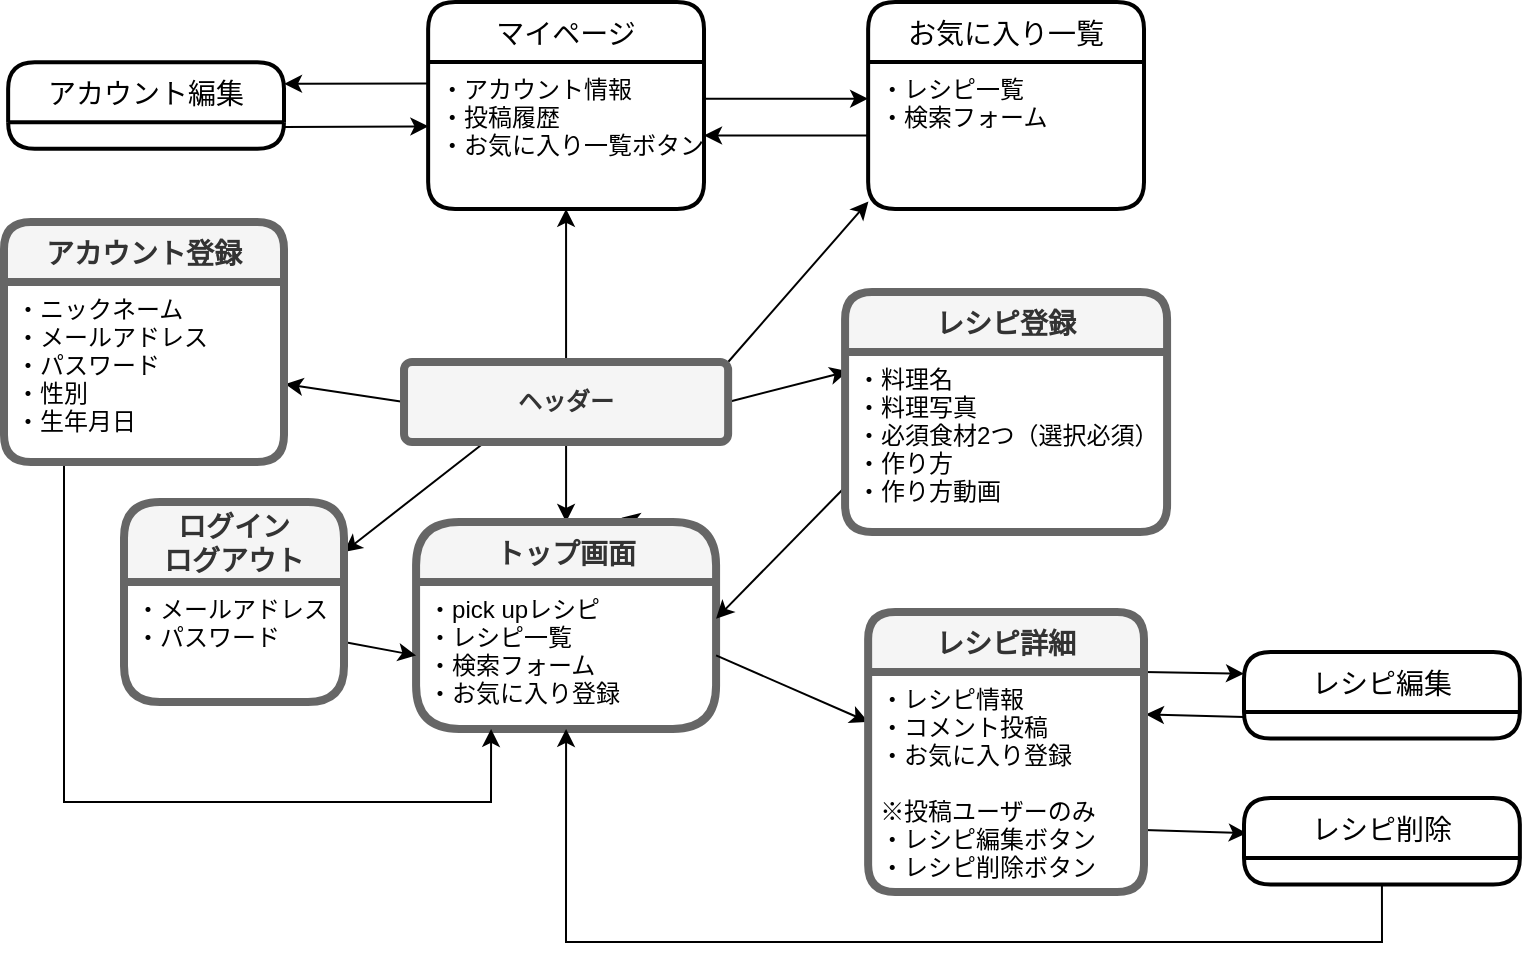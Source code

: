 <mxfile version="13.6.5">
    <diagram id="tW1TTK3NK64K5YK8vKk_" name="ページ1">
        <mxGraphModel dx="251" dy="193" grid="1" gridSize="10" guides="1" tooltips="1" connect="1" arrows="1" fold="1" page="1" pageScale="1" pageWidth="827" pageHeight="1169" math="0" shadow="0">
            <root>
                <mxCell id="0"/>
                <mxCell id="1" parent="0"/>
                <mxCell id="37" style="edgeStyle=none;rounded=0;orthogonalLoop=1;jettySize=auto;html=1;exitX=1;exitY=0.75;exitDx=0;exitDy=0;entryX=0.001;entryY=0.438;entryDx=0;entryDy=0;entryPerimeter=0;" edge="1" parent="1" source="15" target="10">
                    <mxGeometry relative="1" as="geometry"/>
                </mxCell>
                <mxCell id="35" style="edgeStyle=none;rounded=0;orthogonalLoop=1;jettySize=auto;html=1;exitX=0.001;exitY=0.147;exitDx=0;exitDy=0;entryX=1;entryY=0.25;entryDx=0;entryDy=0;exitPerimeter=0;" edge="1" parent="1" source="10" target="15">
                    <mxGeometry relative="1" as="geometry"/>
                </mxCell>
                <mxCell id="89" style="edgeStyle=none;rounded=0;orthogonalLoop=1;jettySize=auto;html=1;exitX=0;exitY=0.5;exitDx=0;exitDy=0;entryX=1.004;entryY=0.567;entryDx=0;entryDy=0;entryPerimeter=0;" edge="1" parent="1" source="87" target="5">
                    <mxGeometry relative="1" as="geometry">
                        <mxPoint x="182.07" y="349.647" as="targetPoint"/>
                    </mxGeometry>
                </mxCell>
                <mxCell id="92" style="edgeStyle=none;rounded=0;orthogonalLoop=1;jettySize=auto;html=1;exitX=0.5;exitY=0;exitDx=0;exitDy=0;entryX=0.5;entryY=1;entryDx=0;entryDy=0;" edge="1" parent="1" source="87" target="10">
                    <mxGeometry relative="1" as="geometry"/>
                </mxCell>
                <mxCell id="94" style="edgeStyle=none;rounded=0;orthogonalLoop=1;jettySize=auto;html=1;exitX=1;exitY=0.5;exitDx=0;exitDy=0;entryX=0.009;entryY=0.107;entryDx=0;entryDy=0;entryPerimeter=0;" edge="1" parent="1" source="87" target="14">
                    <mxGeometry relative="1" as="geometry"/>
                </mxCell>
                <mxCell id="97" style="rounded=0;orthogonalLoop=1;jettySize=auto;html=1;exitX=0.25;exitY=1;exitDx=0;exitDy=0;entryX=1;entryY=0.25;entryDx=0;entryDy=0;" edge="1" parent="1" source="87" target="39">
                    <mxGeometry relative="1" as="geometry">
                        <mxPoint x="220" y="390" as="targetPoint"/>
                    </mxGeometry>
                </mxCell>
                <mxCell id="99" style="edgeStyle=none;rounded=0;orthogonalLoop=1;jettySize=auto;html=1;exitX=0.5;exitY=1;exitDx=0;exitDy=0;entryX=0.5;entryY=0;entryDx=0;entryDy=0;" edge="1" parent="1" source="87" target="41">
                    <mxGeometry relative="1" as="geometry"/>
                </mxCell>
                <mxCell id="109" style="edgeStyle=none;rounded=0;orthogonalLoop=1;jettySize=auto;html=1;exitX=1;exitY=0;exitDx=0;exitDy=0;entryX=0.001;entryY=0.95;entryDx=0;entryDy=0;startArrow=none;startFill=0;entryPerimeter=0;" edge="1" parent="1" source="87" target="18">
                    <mxGeometry relative="1" as="geometry"/>
                </mxCell>
                <mxCell id="87" value="ヘッダー" style="rounded=1;arcSize=10;whiteSpace=wrap;html=1;align=center;strokeColor=#666666;strokeWidth=4;fontStyle=1;fillColor=#f5f5f5;fontColor=#333333;" vertex="1" parent="1">
                    <mxGeometry x="240.01" y="320" width="162.06" height="40" as="geometry"/>
                </mxCell>
                <mxCell id="95" style="edgeStyle=none;rounded=0;orthogonalLoop=1;jettySize=auto;html=1;exitX=1;exitY=0.25;exitDx=0;exitDy=0;entryX=0;entryY=0.25;entryDx=0;entryDy=0;" edge="1" parent="1" source="10" target="18">
                    <mxGeometry relative="1" as="geometry"/>
                </mxCell>
                <mxCell id="96" style="edgeStyle=none;rounded=0;orthogonalLoop=1;jettySize=auto;html=1;exitX=0;exitY=0.5;exitDx=0;exitDy=0;entryX=1;entryY=0.5;entryDx=0;entryDy=0;" edge="1" parent="1" source="18" target="10">
                    <mxGeometry relative="1" as="geometry"/>
                </mxCell>
                <mxCell id="98" style="edgeStyle=none;rounded=0;orthogonalLoop=1;jettySize=auto;html=1;exitX=0.75;exitY=0;exitDx=0;exitDy=0;entryX=0.685;entryY=-0.02;entryDx=0;entryDy=0;entryPerimeter=0;" edge="1" parent="1" source="41" target="41">
                    <mxGeometry relative="1" as="geometry"/>
                </mxCell>
                <mxCell id="41" value="トップ画面" style="swimlane;childLayout=stackLayout;horizontal=1;startSize=30;horizontalStack=0;rounded=1;fontSize=14;fontStyle=1;strokeWidth=4;resizeParent=0;resizeLast=1;shadow=0;dashed=0;align=center;arcSize=24;fillColor=#f5f5f5;strokeColor=#666666;fontColor=#333333;" vertex="1" parent="1">
                    <mxGeometry x="246.04" y="400" width="150" height="103.45" as="geometry"/>
                </mxCell>
                <mxCell id="42" value="・pick upレシピ&#10;・レシピ一覧&#10;・検索フォーム&#10;・お気に入り登録" style="align=left;strokeColor=none;fillColor=none;spacingLeft=4;fontSize=12;verticalAlign=top;resizable=0;rotatable=0;part=1;" vertex="1" parent="41">
                    <mxGeometry y="30" width="150" height="73.45" as="geometry"/>
                </mxCell>
                <mxCell id="103" style="edgeStyle=none;rounded=0;orthogonalLoop=1;jettySize=auto;html=1;exitX=0;exitY=0.75;exitDx=0;exitDy=0;entryX=1.007;entryY=0.193;entryDx=0;entryDy=0;entryPerimeter=0;" edge="1" parent="1" source="19" target="12">
                    <mxGeometry relative="1" as="geometry"/>
                </mxCell>
                <mxCell id="105" style="edgeStyle=orthogonalEdgeStyle;rounded=0;orthogonalLoop=1;jettySize=auto;html=1;exitX=0.5;exitY=1;exitDx=0;exitDy=0;entryX=0.5;entryY=1;entryDx=0;entryDy=0;" edge="1" parent="1" source="20" target="42">
                    <mxGeometry relative="1" as="geometry">
                        <Array as="points">
                            <mxPoint x="729" y="610"/>
                            <mxPoint x="321" y="610"/>
                        </Array>
                    </mxGeometry>
                </mxCell>
                <mxCell id="100" style="edgeStyle=none;rounded=0;orthogonalLoop=1;jettySize=auto;html=1;exitX=0;exitY=0.75;exitDx=0;exitDy=0;entryX=1;entryY=0.25;entryDx=0;entryDy=0;" edge="1" parent="1" source="14" target="42">
                    <mxGeometry relative="1" as="geometry"/>
                </mxCell>
                <mxCell id="101" style="edgeStyle=none;rounded=0;orthogonalLoop=1;jettySize=auto;html=1;exitX=1;exitY=0.5;exitDx=0;exitDy=0;" edge="1" parent="1" source="42" target="12">
                    <mxGeometry relative="1" as="geometry"/>
                </mxCell>
                <mxCell id="102" style="edgeStyle=none;rounded=0;orthogonalLoop=1;jettySize=auto;html=1;exitX=1;exitY=0;exitDx=0;exitDy=0;entryX=0;entryY=0.25;entryDx=0;entryDy=0;" edge="1" parent="1" source="12" target="19">
                    <mxGeometry relative="1" as="geometry"/>
                </mxCell>
                <mxCell id="104" style="edgeStyle=none;rounded=0;orthogonalLoop=1;jettySize=auto;html=1;exitX=1;exitY=0.718;exitDx=0;exitDy=0;entryX=0.01;entryY=0.406;entryDx=0;entryDy=0;entryPerimeter=0;exitPerimeter=0;" edge="1" parent="1" source="12" target="20">
                    <mxGeometry relative="1" as="geometry"/>
                </mxCell>
                <mxCell id="106" style="rounded=0;orthogonalLoop=1;jettySize=auto;html=1;exitX=0.25;exitY=1;exitDx=0;exitDy=0;edgeStyle=orthogonalEdgeStyle;entryX=0.25;entryY=1;entryDx=0;entryDy=0;" edge="1" parent="1" source="5" target="42">
                    <mxGeometry relative="1" as="geometry">
                        <mxPoint x="240" y="430" as="targetPoint"/>
                        <Array as="points">
                            <mxPoint x="70" y="369"/>
                            <mxPoint x="70" y="540"/>
                            <mxPoint x="284" y="540"/>
                        </Array>
                    </mxGeometry>
                </mxCell>
                <mxCell id="107" style="rounded=0;orthogonalLoop=1;jettySize=auto;html=1;exitX=1;exitY=0.5;exitDx=0;exitDy=0;entryX=0;entryY=0.5;entryDx=0;entryDy=0;" edge="1" parent="1" source="40" target="42">
                    <mxGeometry relative="1" as="geometry"/>
                </mxCell>
                <mxCell id="13" value="レシピ登録" style="swimlane;childLayout=stackLayout;horizontal=1;startSize=30;horizontalStack=0;rounded=1;fontSize=14;fontStyle=1;strokeWidth=4;resizeParent=0;resizeLast=1;shadow=0;dashed=0;align=center;fillColor=#f5f5f5;strokeColor=#666666;fontColor=#333333;" parent="1" vertex="1">
                    <mxGeometry x="460.54" y="285" width="161" height="120" as="geometry"/>
                </mxCell>
                <mxCell id="14" value="・料理名&#10;・料理写真&#10;・必須食材2つ（選択必須）&#10;・作り方&#10;・作り方動画" style="align=left;strokeColor=none;fillColor=none;spacingLeft=4;fontSize=12;verticalAlign=top;resizable=0;rotatable=0;part=1;" parent="13" vertex="1">
                    <mxGeometry y="30" width="161" height="90" as="geometry"/>
                </mxCell>
                <mxCell id="11" value="レシピ詳細" style="swimlane;childLayout=stackLayout;horizontal=1;startSize=30;horizontalStack=0;rounded=1;fontSize=14;fontStyle=1;strokeWidth=4;resizeParent=0;resizeLast=1;shadow=0;dashed=0;align=center;fillColor=#f5f5f5;strokeColor=#666666;fontColor=#333333;" parent="1" vertex="1">
                    <mxGeometry x="472.07" y="445" width="137.93" height="140" as="geometry"/>
                </mxCell>
                <mxCell id="12" value="・レシピ情報&#10;・コメント投稿&#10;・お気に入り登録&#10;&#10;※投稿ユーザーのみ&#10;・レシピ編集ボタン&#10;・レシピ削除ボタン" style="align=left;strokeColor=none;fillColor=none;spacingLeft=4;fontSize=12;verticalAlign=top;resizable=0;rotatable=0;part=1;" parent="11" vertex="1">
                    <mxGeometry y="30" width="137.93" height="110" as="geometry"/>
                </mxCell>
                <mxCell id="19" value="レシピ編集" style="swimlane;childLayout=stackLayout;horizontal=1;startSize=30;horizontalStack=0;rounded=1;fontSize=14;fontStyle=0;strokeWidth=2;resizeParent=0;resizeLast=1;shadow=0;dashed=0;align=center;" parent="1" vertex="1">
                    <mxGeometry x="660" y="465" width="137.93" height="43.28" as="geometry"/>
                </mxCell>
                <mxCell id="39" value="ログイン&#10;ログアウト" style="swimlane;childLayout=stackLayout;horizontal=1;startSize=40;horizontalStack=0;rounded=1;fontSize=14;fontStyle=1;strokeWidth=4;resizeParent=0;resizeLast=1;shadow=0;dashed=0;align=center;fillColor=#f5f5f5;strokeColor=#666666;fontColor=#333333;" vertex="1" parent="1">
                    <mxGeometry x="100" y="390" width="110" height="100" as="geometry"/>
                </mxCell>
                <mxCell id="40" value="・メールアドレス&#10;・パスワード" style="align=left;strokeColor=none;fillColor=none;spacingLeft=4;fontSize=12;verticalAlign=top;resizable=0;rotatable=0;part=1;" vertex="1" parent="39">
                    <mxGeometry y="40" width="110" height="60" as="geometry"/>
                </mxCell>
                <mxCell id="20" value="レシピ削除" style="swimlane;childLayout=stackLayout;horizontal=1;startSize=30;horizontalStack=0;rounded=1;fontSize=14;fontStyle=0;strokeWidth=2;resizeParent=0;resizeLast=1;shadow=0;dashed=0;align=center;" parent="1" vertex="1">
                    <mxGeometry x="660" y="538" width="137.93" height="43.28" as="geometry"/>
                </mxCell>
                <mxCell id="4" value="アカウント登録" style="swimlane;childLayout=stackLayout;horizontal=1;startSize=30;horizontalStack=0;rounded=1;fontSize=14;fontStyle=1;strokeWidth=4;resizeParent=0;resizeLast=1;shadow=0;dashed=0;align=center;fillColor=#f5f5f5;strokeColor=#666666;fontColor=#333333;" parent="1" vertex="1">
                    <mxGeometry x="40" y="250.0" width="140" height="120" as="geometry"/>
                </mxCell>
                <mxCell id="5" value="・ニックネーム&#10;・メールアドレス&#10;・パスワード&#10;・性別&#10;・生年月日" style="align=left;strokeColor=none;fillColor=none;spacingLeft=4;fontSize=12;verticalAlign=top;resizable=0;rotatable=0;part=1;" parent="4" vertex="1">
                    <mxGeometry y="30" width="140" height="90" as="geometry"/>
                </mxCell>
                <mxCell id="9" value="マイページ" style="swimlane;childLayout=stackLayout;horizontal=1;startSize=30;horizontalStack=0;rounded=1;fontSize=14;fontStyle=0;strokeWidth=2;resizeParent=0;resizeLast=1;shadow=0;dashed=0;align=center;" parent="1" vertex="1">
                    <mxGeometry x="252.07" y="140" width="137.933" height="103.448" as="geometry"/>
                </mxCell>
                <mxCell id="10" value="・アカウント情報&#10;・投稿履歴&#10;・お気に入り一覧ボタン" style="align=left;strokeColor=none;fillColor=none;spacingLeft=4;fontSize=12;verticalAlign=top;resizable=0;rotatable=0;part=1;" parent="9" vertex="1">
                    <mxGeometry y="30" width="137.933" height="73.448" as="geometry"/>
                </mxCell>
                <mxCell id="15" value="アカウント編集" style="swimlane;childLayout=stackLayout;horizontal=1;startSize=30;horizontalStack=0;rounded=1;fontSize=14;fontStyle=0;strokeWidth=2;resizeParent=0;resizeLast=1;shadow=0;dashed=0;align=center;" parent="1" vertex="1">
                    <mxGeometry x="42.07" y="170.08" width="137.93" height="43.28" as="geometry"/>
                </mxCell>
                <mxCell id="17" value="お気に入り一覧" style="swimlane;childLayout=stackLayout;horizontal=1;startSize=30;horizontalStack=0;rounded=1;fontSize=14;fontStyle=0;strokeWidth=2;resizeParent=0;resizeLast=1;shadow=0;dashed=0;align=center;" parent="1" vertex="1">
                    <mxGeometry x="472.07" y="140" width="137.933" height="103.448" as="geometry"/>
                </mxCell>
                <mxCell id="18" value="・レシピ一覧&#10;・検索フォーム" style="align=left;strokeColor=none;fillColor=none;spacingLeft=4;fontSize=12;verticalAlign=top;resizable=0;rotatable=0;part=1;" parent="17" vertex="1">
                    <mxGeometry y="30" width="137.933" height="73.448" as="geometry"/>
                </mxCell>
            </root>
        </mxGraphModel>
    </diagram>
</mxfile>